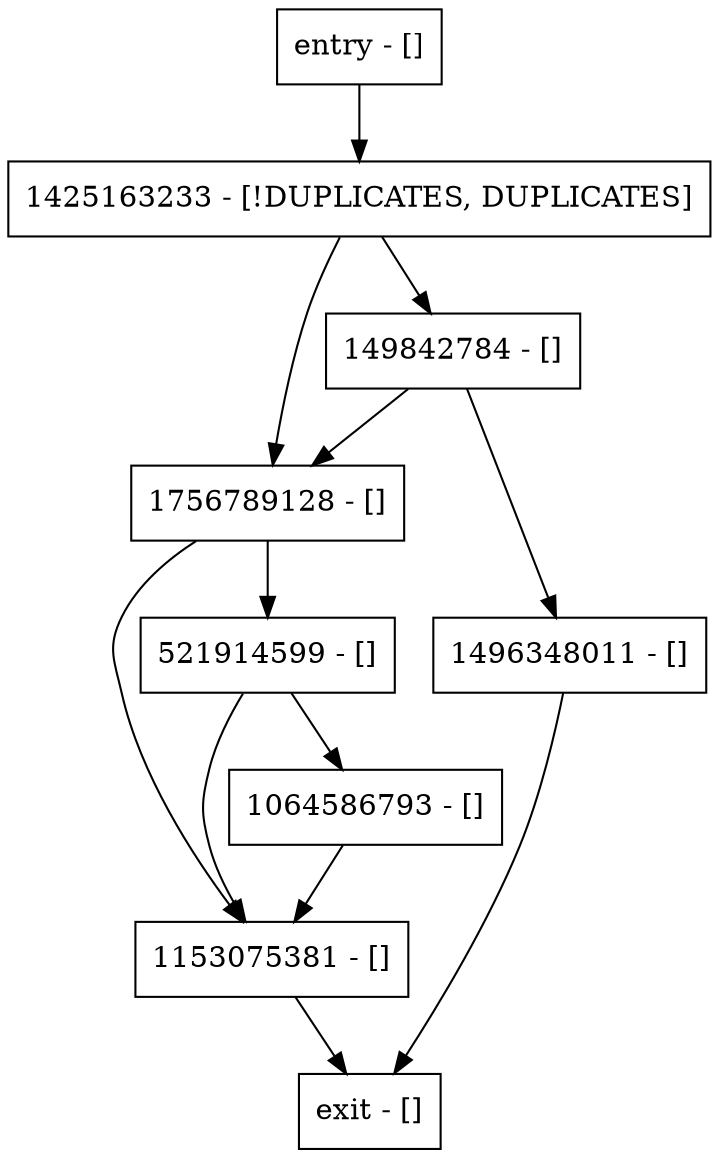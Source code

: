 digraph <init> {
node [shape=record];
1153075381 [label="1153075381 - []"];
entry [label="entry - []"];
exit [label="exit - []"];
1425163233 [label="1425163233 - [!DUPLICATES, DUPLICATES]"];
521914599 [label="521914599 - []"];
1756789128 [label="1756789128 - []"];
1064586793 [label="1064586793 - []"];
149842784 [label="149842784 - []"];
1496348011 [label="1496348011 - []"];
entry;
exit;
1153075381 -> exit;
entry -> 1425163233;
1425163233 -> 1756789128;
1425163233 -> 149842784;
521914599 -> 1153075381;
521914599 -> 1064586793;
1756789128 -> 1153075381;
1756789128 -> 521914599;
1064586793 -> 1153075381;
149842784 -> 1756789128;
149842784 -> 1496348011;
1496348011 -> exit;
}
